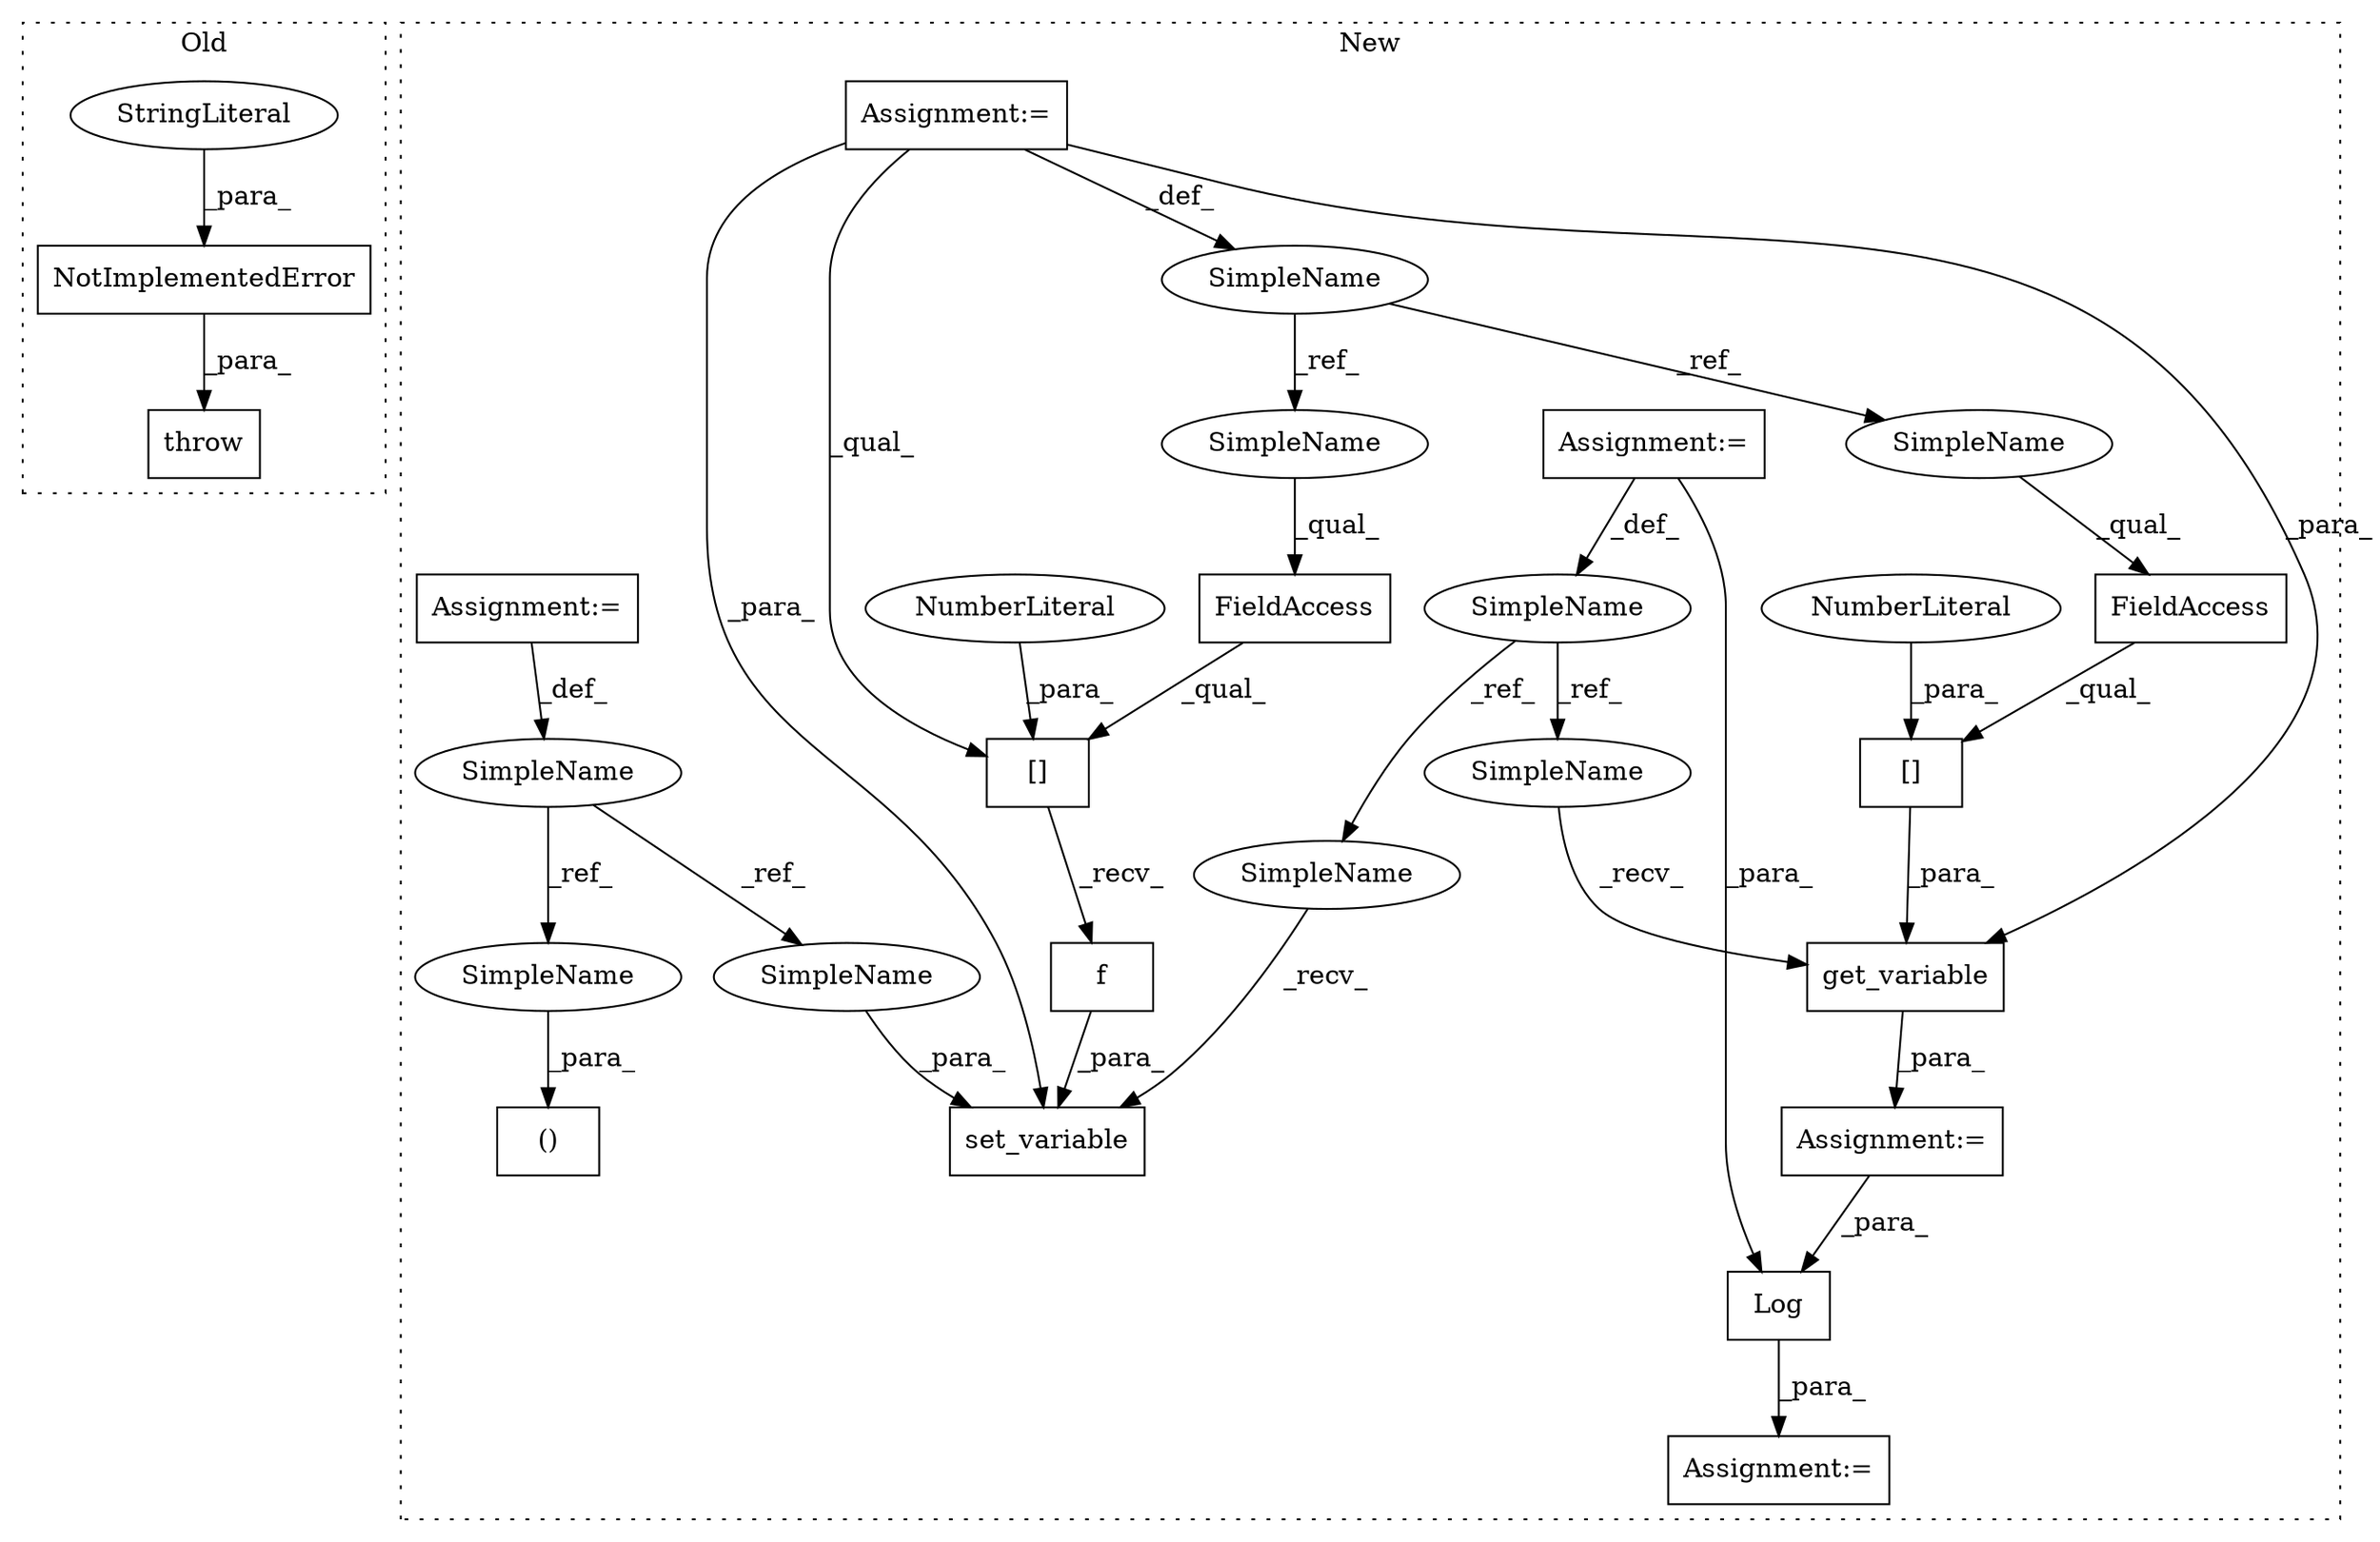digraph G {
subgraph cluster0 {
1 [label="NotImplementedError" a="32" s="1622,1684" l="20,1" shape="box"];
3 [label="throw" a="53" s="1616" l="6" shape="box"];
9 [label="StringLiteral" a="45" s="1642" l="42" shape="ellipse"];
label = "Old";
style="dotted";
}
subgraph cluster1 {
2 [label="[]" a="2" s="2115,2128" l="12,1" shape="box"];
4 [label="Assignment:=" a="7" s="2005" l="4" shape="box"];
5 [label="NumberLiteral" a="34" s="2127" l="1" shape="ellipse"];
6 [label="Assignment:=" a="7" s="2091" l="1" shape="box"];
7 [label="FieldAccess" a="22" s="2220" l="12" shape="box"];
8 [label="FieldAccess" a="22" s="2115" l="11" shape="box"];
10 [label="Assignment:=" a="7" s="2053" l="9" shape="box"];
11 [label="SimpleName" a="42" s="2005" l="4" shape="ellipse"];
12 [label="[]" a="2" s="2220,2234" l="13,1" shape="box"];
13 [label="NumberLiteral" a="34" s="2233" l="1" shape="ellipse"];
14 [label="get_variable" a="32" s="2102,2129" l="13,1" shape="box"];
15 [label="f" a="32" s="2236" l="3" shape="box"];
16 [label="Assignment:=" a="7" s="2166" l="2" shape="box"];
17 [label="set_variable" a="32" s="2207,2241" l="13,1" shape="box"];
18 [label="SimpleName" a="42" s="2053" l="9" shape="ellipse"];
19 [label="SimpleName" a="42" s="2083" l="1" shape="ellipse"];
20 [label="()" a="106" s="2141" l="25" shape="box"];
21 [label="Assignment:=" a="7" s="2083" l="1" shape="box"];
22 [label="Log" a="32" s="2169,2174" l="4,1" shape="box"];
23 [label="SimpleName" a="42" s="2240" l="1" shape="ellipse"];
24 [label="SimpleName" a="42" s="2165" l="1" shape="ellipse"];
25 [label="SimpleName" a="42" s="2092" l="9" shape="ellipse"];
26 [label="SimpleName" a="42" s="2197" l="9" shape="ellipse"];
27 [label="SimpleName" a="42" s="2115" l="4" shape="ellipse"];
28 [label="SimpleName" a="42" s="2220" l="4" shape="ellipse"];
label = "New";
style="dotted";
}
1 -> 3 [label="_para_"];
2 -> 14 [label="_para_"];
4 -> 14 [label="_para_"];
4 -> 11 [label="_def_"];
4 -> 12 [label="_qual_"];
4 -> 17 [label="_para_"];
5 -> 2 [label="_para_"];
6 -> 22 [label="_para_"];
7 -> 12 [label="_qual_"];
8 -> 2 [label="_qual_"];
9 -> 1 [label="_para_"];
10 -> 22 [label="_para_"];
10 -> 18 [label="_def_"];
11 -> 27 [label="_ref_"];
11 -> 28 [label="_ref_"];
12 -> 15 [label="_recv_"];
13 -> 12 [label="_para_"];
14 -> 6 [label="_para_"];
15 -> 17 [label="_para_"];
18 -> 25 [label="_ref_"];
18 -> 26 [label="_ref_"];
19 -> 23 [label="_ref_"];
19 -> 24 [label="_ref_"];
21 -> 19 [label="_def_"];
22 -> 16 [label="_para_"];
23 -> 17 [label="_para_"];
24 -> 20 [label="_para_"];
25 -> 14 [label="_recv_"];
26 -> 17 [label="_recv_"];
27 -> 8 [label="_qual_"];
28 -> 7 [label="_qual_"];
}